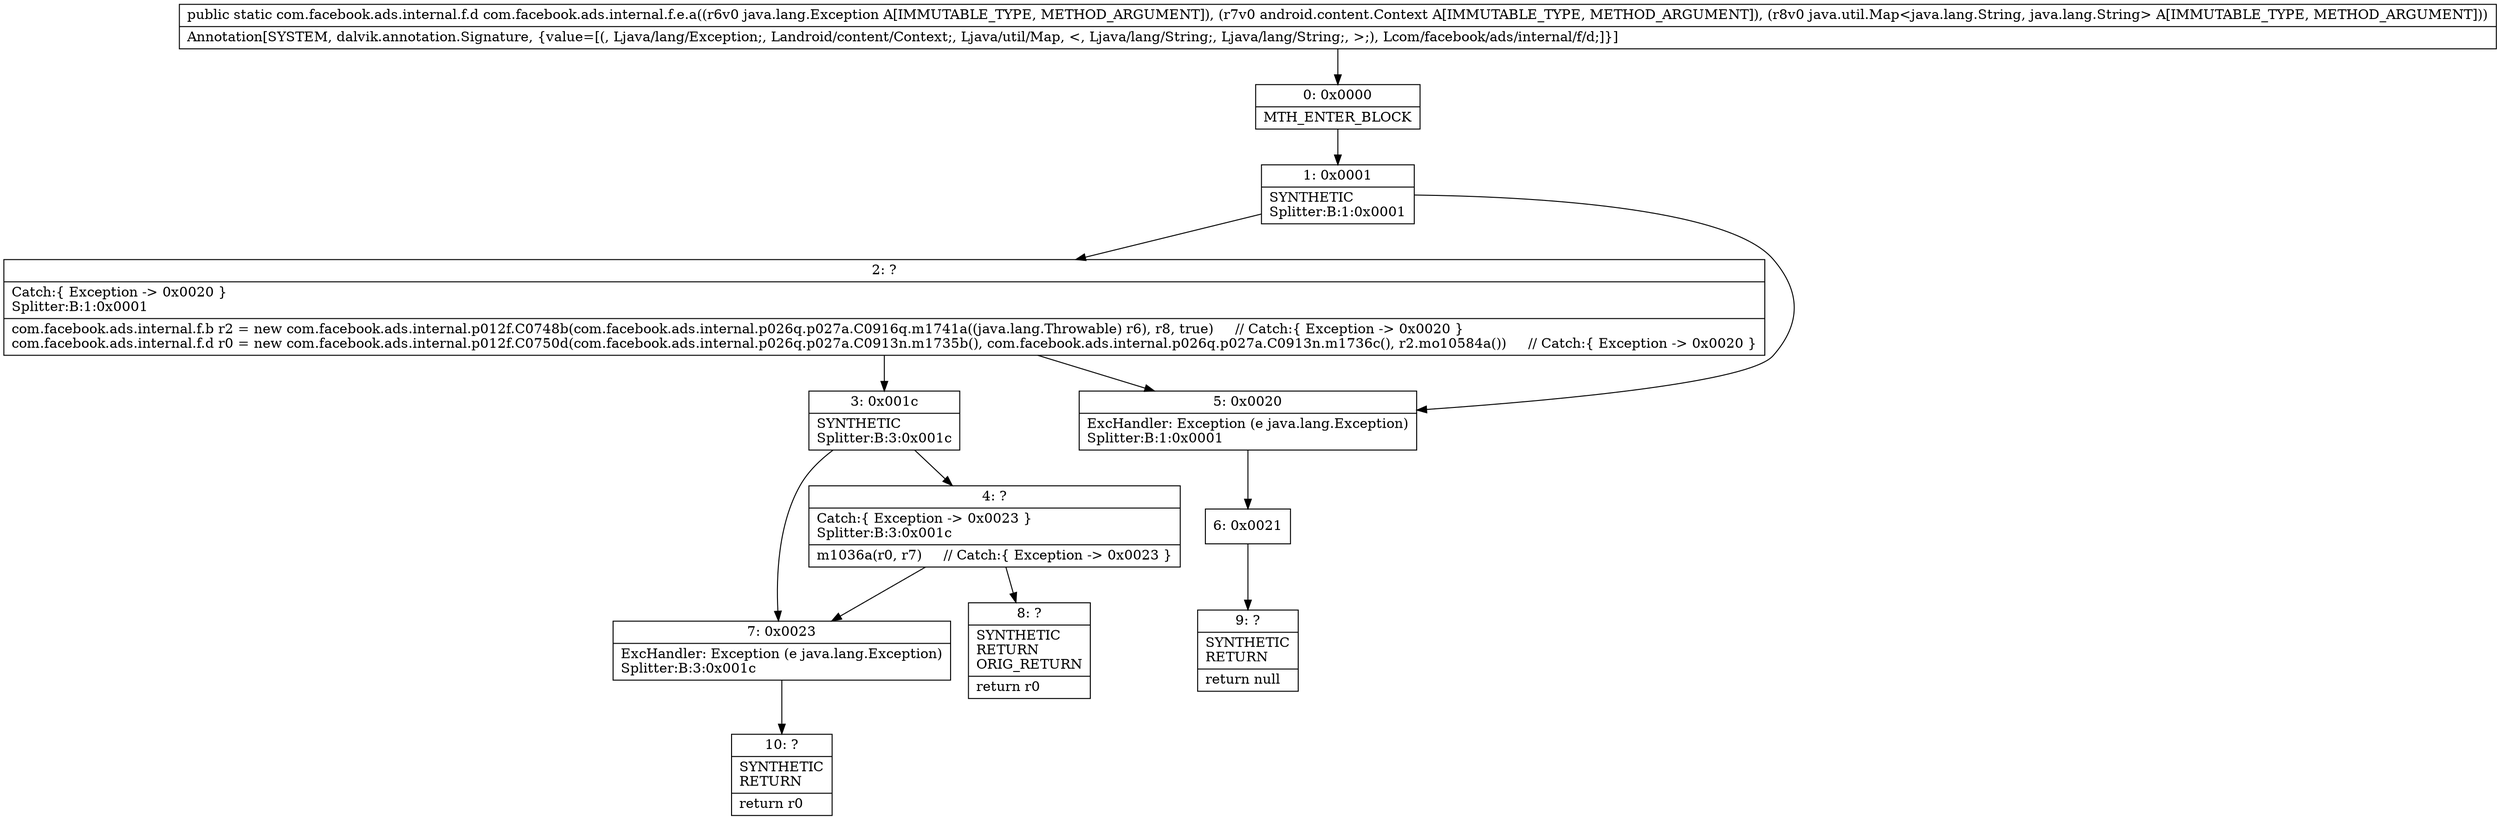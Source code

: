 digraph "CFG forcom.facebook.ads.internal.f.e.a(Ljava\/lang\/Exception;Landroid\/content\/Context;Ljava\/util\/Map;)Lcom\/facebook\/ads\/internal\/f\/d;" {
Node_0 [shape=record,label="{0\:\ 0x0000|MTH_ENTER_BLOCK\l}"];
Node_1 [shape=record,label="{1\:\ 0x0001|SYNTHETIC\lSplitter:B:1:0x0001\l}"];
Node_2 [shape=record,label="{2\:\ ?|Catch:\{ Exception \-\> 0x0020 \}\lSplitter:B:1:0x0001\l|com.facebook.ads.internal.f.b r2 = new com.facebook.ads.internal.p012f.C0748b(com.facebook.ads.internal.p026q.p027a.C0916q.m1741a((java.lang.Throwable) r6), r8, true)     \/\/ Catch:\{ Exception \-\> 0x0020 \}\lcom.facebook.ads.internal.f.d r0 = new com.facebook.ads.internal.p012f.C0750d(com.facebook.ads.internal.p026q.p027a.C0913n.m1735b(), com.facebook.ads.internal.p026q.p027a.C0913n.m1736c(), r2.mo10584a())     \/\/ Catch:\{ Exception \-\> 0x0020 \}\l}"];
Node_3 [shape=record,label="{3\:\ 0x001c|SYNTHETIC\lSplitter:B:3:0x001c\l}"];
Node_4 [shape=record,label="{4\:\ ?|Catch:\{ Exception \-\> 0x0023 \}\lSplitter:B:3:0x001c\l|m1036a(r0, r7)     \/\/ Catch:\{ Exception \-\> 0x0023 \}\l}"];
Node_5 [shape=record,label="{5\:\ 0x0020|ExcHandler: Exception (e java.lang.Exception)\lSplitter:B:1:0x0001\l}"];
Node_6 [shape=record,label="{6\:\ 0x0021}"];
Node_7 [shape=record,label="{7\:\ 0x0023|ExcHandler: Exception (e java.lang.Exception)\lSplitter:B:3:0x001c\l}"];
Node_8 [shape=record,label="{8\:\ ?|SYNTHETIC\lRETURN\lORIG_RETURN\l|return r0\l}"];
Node_9 [shape=record,label="{9\:\ ?|SYNTHETIC\lRETURN\l|return null\l}"];
Node_10 [shape=record,label="{10\:\ ?|SYNTHETIC\lRETURN\l|return r0\l}"];
MethodNode[shape=record,label="{public static com.facebook.ads.internal.f.d com.facebook.ads.internal.f.e.a((r6v0 java.lang.Exception A[IMMUTABLE_TYPE, METHOD_ARGUMENT]), (r7v0 android.content.Context A[IMMUTABLE_TYPE, METHOD_ARGUMENT]), (r8v0 java.util.Map\<java.lang.String, java.lang.String\> A[IMMUTABLE_TYPE, METHOD_ARGUMENT]))  | Annotation[SYSTEM, dalvik.annotation.Signature, \{value=[(, Ljava\/lang\/Exception;, Landroid\/content\/Context;, Ljava\/util\/Map, \<, Ljava\/lang\/String;, Ljava\/lang\/String;, \>;), Lcom\/facebook\/ads\/internal\/f\/d;]\}]\l}"];
MethodNode -> Node_0;
Node_0 -> Node_1;
Node_1 -> Node_2;
Node_1 -> Node_5;
Node_2 -> Node_3;
Node_2 -> Node_5;
Node_3 -> Node_4;
Node_3 -> Node_7;
Node_4 -> Node_7;
Node_4 -> Node_8;
Node_5 -> Node_6;
Node_6 -> Node_9;
Node_7 -> Node_10;
}

